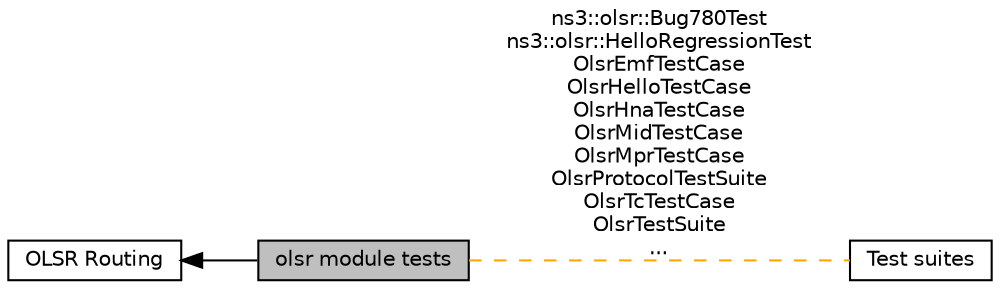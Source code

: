 digraph "olsr module tests"
{
  edge [fontname="Helvetica",fontsize="10",labelfontname="Helvetica",labelfontsize="10"];
  node [fontname="Helvetica",fontsize="10",shape=box];
  rankdir=LR;
  Node1 [label="olsr module tests",height=0.2,width=0.4,color="black", fillcolor="grey75", style="filled", fontcolor="black",tooltip=" "];
  Node3 [label="Test suites",height=0.2,width=0.4,color="black", fillcolor="white", style="filled",URL="$group__tests.html",tooltip="All test suites."];
  Node2 [label="OLSR Routing",height=0.2,width=0.4,color="black", fillcolor="white", style="filled",URL="$group__olsr.html",tooltip="This section documents the API of the ns-3 OLSR module."];
  Node2->Node1 [shape=plaintext, dir="back", style="solid"];
  Node1->Node3 [shape=plaintext, label="ns3::olsr::Bug780Test\nns3::olsr::HelloRegressionTest\nOlsrEmfTestCase\nOlsrHelloTestCase\nOlsrHnaTestCase\nOlsrMidTestCase\nOlsrMprTestCase\nOlsrProtocolTestSuite\nOlsrTcTestCase\nOlsrTestSuite\n...", color="orange", dir="none", style="dashed"];
}
